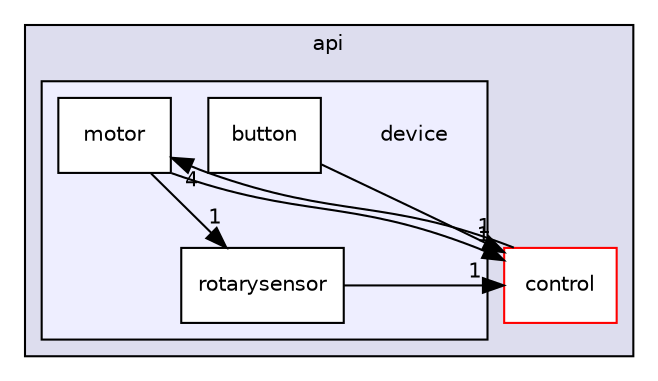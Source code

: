 digraph "include/okapi/api/device" {
  compound=true
  node [ fontsize="10", fontname="Helvetica"];
  edge [ labelfontsize="10", labelfontname="Helvetica"];
  subgraph clusterdir_63ebd08b8cf71fd366bf0de4231ab7e6 {
    graph [ bgcolor="#ddddee", pencolor="black", label="api" fontname="Helvetica", fontsize="10", URL="dir_63ebd08b8cf71fd366bf0de4231ab7e6.html"]
  dir_ee8fabeddabdeff2f9d7f82f9bc73f75 [shape=box label="control" fillcolor="white" style="filled" color="red" URL="dir_ee8fabeddabdeff2f9d7f82f9bc73f75.html"];
  subgraph clusterdir_168cb15b1518231d3e9529c538899201 {
    graph [ bgcolor="#eeeeff", pencolor="black", label="" URL="dir_168cb15b1518231d3e9529c538899201.html"];
    dir_168cb15b1518231d3e9529c538899201 [shape=plaintext label="device"];
  dir_2aa889f55eb695dc38195e50edced4e0 [shape=box label="button" fillcolor="white" style="filled" URL="dir_2aa889f55eb695dc38195e50edced4e0.html"];
  dir_574d0eb49bbc748870bae9b025dbd674 [shape=box label="motor" fillcolor="white" style="filled" URL="dir_574d0eb49bbc748870bae9b025dbd674.html"];
  dir_6cd138e6435d2fcbac3fd73f0893bcbc [shape=box label="rotarysensor" fillcolor="white" style="filled" URL="dir_6cd138e6435d2fcbac3fd73f0893bcbc.html"];
  }
  }
  dir_ee8fabeddabdeff2f9d7f82f9bc73f75->dir_574d0eb49bbc748870bae9b025dbd674 [headlabel="4", labeldistance=1.5 headhref="dir_000015_000021.html"];
  dir_6cd138e6435d2fcbac3fd73f0893bcbc->dir_ee8fabeddabdeff2f9d7f82f9bc73f75 [headlabel="1", labeldistance=1.5 headhref="dir_000022_000015.html"];
  dir_2aa889f55eb695dc38195e50edced4e0->dir_ee8fabeddabdeff2f9d7f82f9bc73f75 [headlabel="1", labeldistance=1.5 headhref="dir_000020_000015.html"];
  dir_574d0eb49bbc748870bae9b025dbd674->dir_6cd138e6435d2fcbac3fd73f0893bcbc [headlabel="1", labeldistance=1.5 headhref="dir_000021_000022.html"];
  dir_574d0eb49bbc748870bae9b025dbd674->dir_ee8fabeddabdeff2f9d7f82f9bc73f75 [headlabel="1", labeldistance=1.5 headhref="dir_000021_000015.html"];
}
